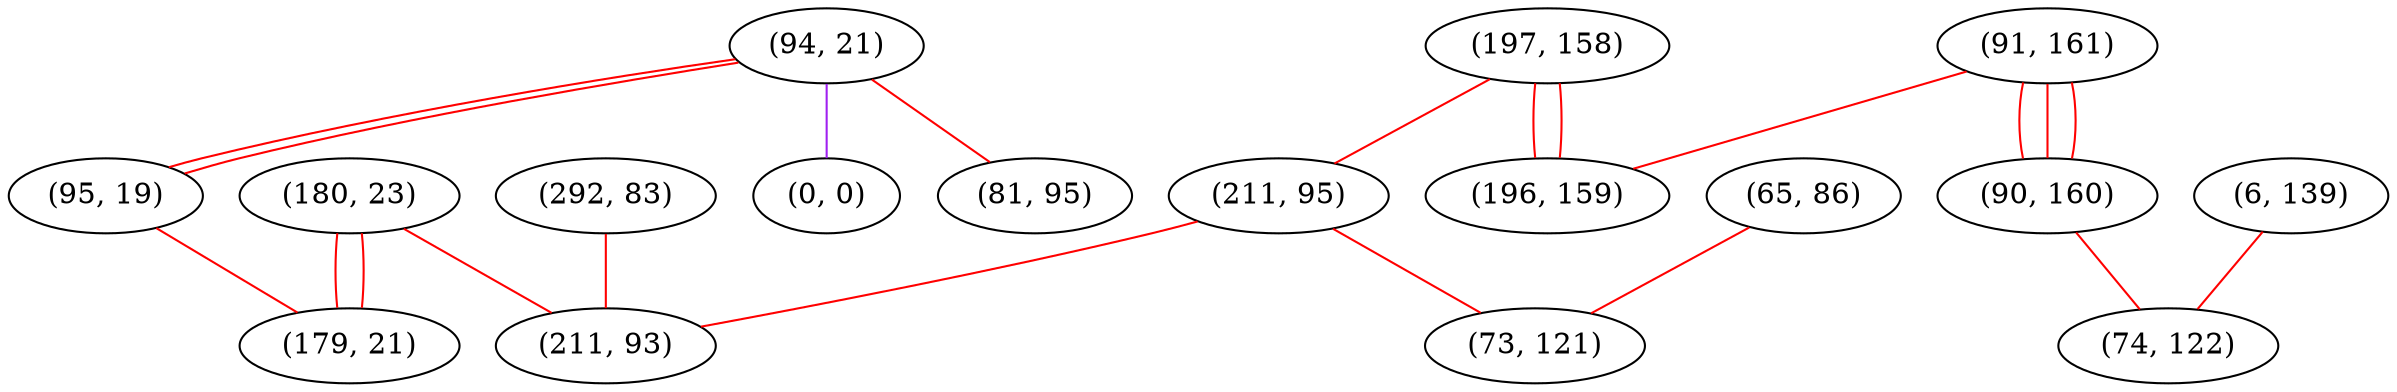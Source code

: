 graph "" {
"(197, 158)";
"(211, 95)";
"(180, 23)";
"(91, 161)";
"(65, 86)";
"(94, 21)";
"(292, 83)";
"(211, 93)";
"(6, 139)";
"(90, 160)";
"(81, 95)";
"(95, 19)";
"(0, 0)";
"(74, 122)";
"(196, 159)";
"(73, 121)";
"(179, 21)";
"(197, 158)" -- "(211, 95)"  [color=red, key=0, weight=1];
"(197, 158)" -- "(196, 159)"  [color=red, key=0, weight=1];
"(197, 158)" -- "(196, 159)"  [color=red, key=1, weight=1];
"(211, 95)" -- "(73, 121)"  [color=red, key=0, weight=1];
"(211, 95)" -- "(211, 93)"  [color=red, key=0, weight=1];
"(180, 23)" -- "(179, 21)"  [color=red, key=0, weight=1];
"(180, 23)" -- "(179, 21)"  [color=red, key=1, weight=1];
"(180, 23)" -- "(211, 93)"  [color=red, key=0, weight=1];
"(91, 161)" -- "(90, 160)"  [color=red, key=0, weight=1];
"(91, 161)" -- "(90, 160)"  [color=red, key=1, weight=1];
"(91, 161)" -- "(90, 160)"  [color=red, key=2, weight=1];
"(91, 161)" -- "(196, 159)"  [color=red, key=0, weight=1];
"(65, 86)" -- "(73, 121)"  [color=red, key=0, weight=1];
"(94, 21)" -- "(95, 19)"  [color=red, key=0, weight=1];
"(94, 21)" -- "(95, 19)"  [color=red, key=1, weight=1];
"(94, 21)" -- "(0, 0)"  [color=purple, key=0, weight=4];
"(94, 21)" -- "(81, 95)"  [color=red, key=0, weight=1];
"(292, 83)" -- "(211, 93)"  [color=red, key=0, weight=1];
"(6, 139)" -- "(74, 122)"  [color=red, key=0, weight=1];
"(90, 160)" -- "(74, 122)"  [color=red, key=0, weight=1];
"(95, 19)" -- "(179, 21)"  [color=red, key=0, weight=1];
}

